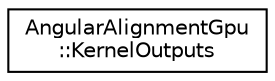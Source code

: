 digraph "Graphical Class Hierarchy"
{
  edge [fontname="Helvetica",fontsize="10",labelfontname="Helvetica",labelfontsize="10"];
  node [fontname="Helvetica",fontsize="10",shape=record];
  rankdir="LR";
  Node0 [label="AngularAlignmentGpu\l::KernelOutputs",height=0.2,width=0.4,color="black", fillcolor="white", style="filled",URL="$structAngularAlignmentGpu_1_1KernelOutputs.html"];
}
